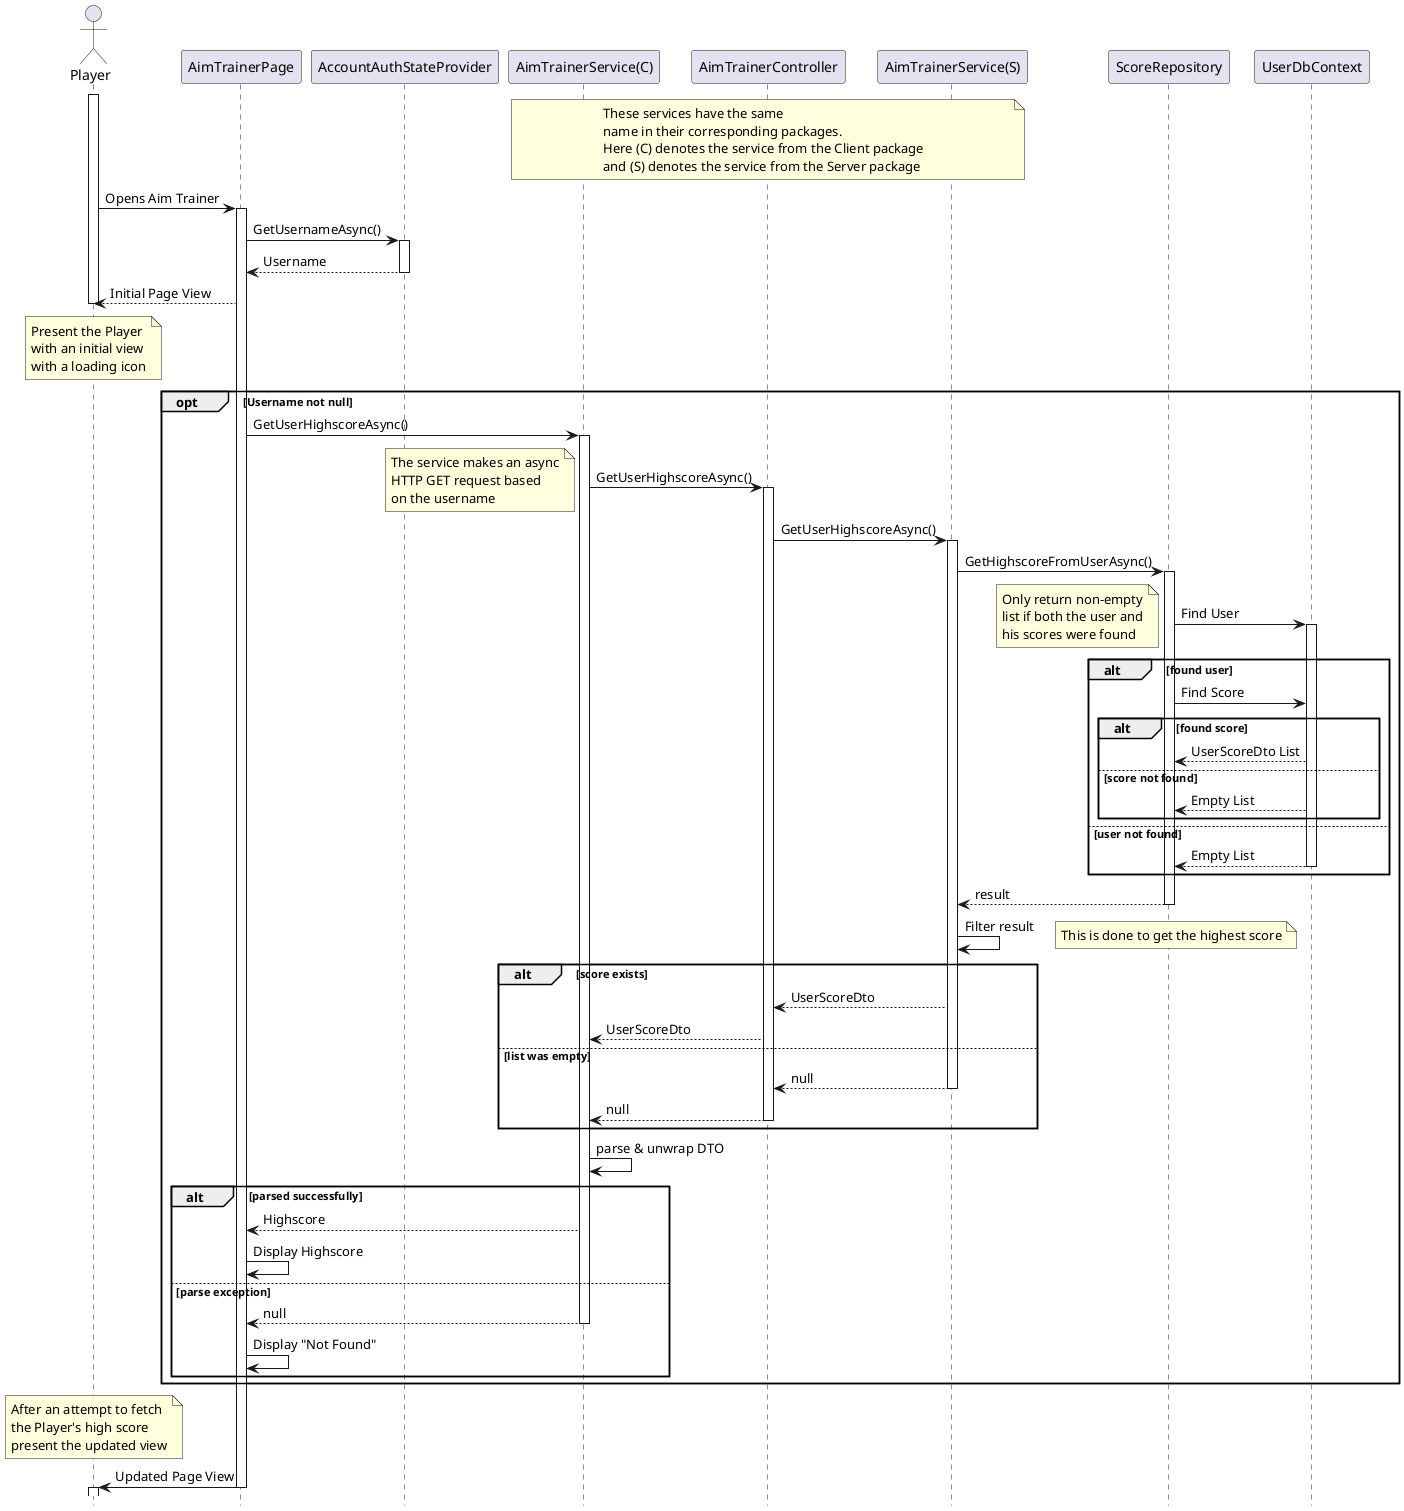 @startuml
hide footbox
actor Player
participant "AimTrainerPage" as Page
participant "AccountAuthStateProvider" as AccountAuthStateProvider
participant "AimTrainerService(C)" as ClientService
participant AimTrainerController
participant "AimTrainerService(S)" as ServerService
participant ScoreRepository

note over ClientService, ServerService
    These services have the same
    name in their corresponding packages.
    Here (C) denotes the service from the Client package
    and (S) denotes the service from the Server package
end note

activate Player
Player -> Page : Opens Aim Trainer

activate Page
Page -> AccountAuthStateProvider : GetUsernameAsync()
activate AccountAuthStateProvider
Page <-- AccountAuthStateProvider : Username
deactivate AccountAuthStateProvider
Player <-- Page : Initial Page View
note over Player
    Present the Player
    with an initial view
    with a loading icon
end note
deactivate Player

opt Username not null
    Page -> ClientService : GetUserHighscoreAsync()
    activate ClientService

    ClientService -> AimTrainerController : GetUserHighscoreAsync()
    activate AimTrainerController

    note top
    The service makes an async
    HTTP GET request based
    on the username
    end note

    AimTrainerController -> ServerService : GetUserHighscoreAsync()
    activate ServerService

    ServerService -> ScoreRepository : GetHighscoreFromUserAsync()
    activate ScoreRepository

    ScoreRepository -> UserDbContext : Find User
    activate UserDbContext

    note left
    Only return non-empty
    list if both the user and
    his scores were found
    end note

    alt found user
        ScoreRepository -> UserDbContext : Find Score

        alt found score

        ScoreRepository <-- UserDbContext : UserScoreDto List

        else score not found

        ScoreRepository <-- UserDbContext : Empty List

        end

    else user not found
        ScoreRepository <-- UserDbContext : Empty List
        deactivate UserDbContext
    end

    ServerService <-- ScoreRepository : result
    deactivate ScoreRepository
    ServerService -> ServerService : Filter result
    note right : This is done to get the highest score

    alt score exists
        AimTrainerController <-- ServerService : UserScoreDto
        ClientService <-- AimTrainerController : UserScoreDto
    else list was empty
        AimTrainerController <-- ServerService : null
        deactivate ServerService
        ClientService <-- AimTrainerController : null
        deactivate AimTrainerController
    end

    ClientService -> ClientService : parse & unwrap DTO

    alt parsed successfully
        Page <-- ClientService : Highscore
        Page -> Page : Display Highscore
    else parse exception
        Page <-- ClientService : null
        deactivate ClientService
        Page -> Page : Display "Not Found"
    end

end

note over Player
    After an attempt to fetch
    the Player's high score
    present the updated view
end note

Player <- Page : Updated Page View
deactivate Page
activate Player
deactivate Player
@enduml

